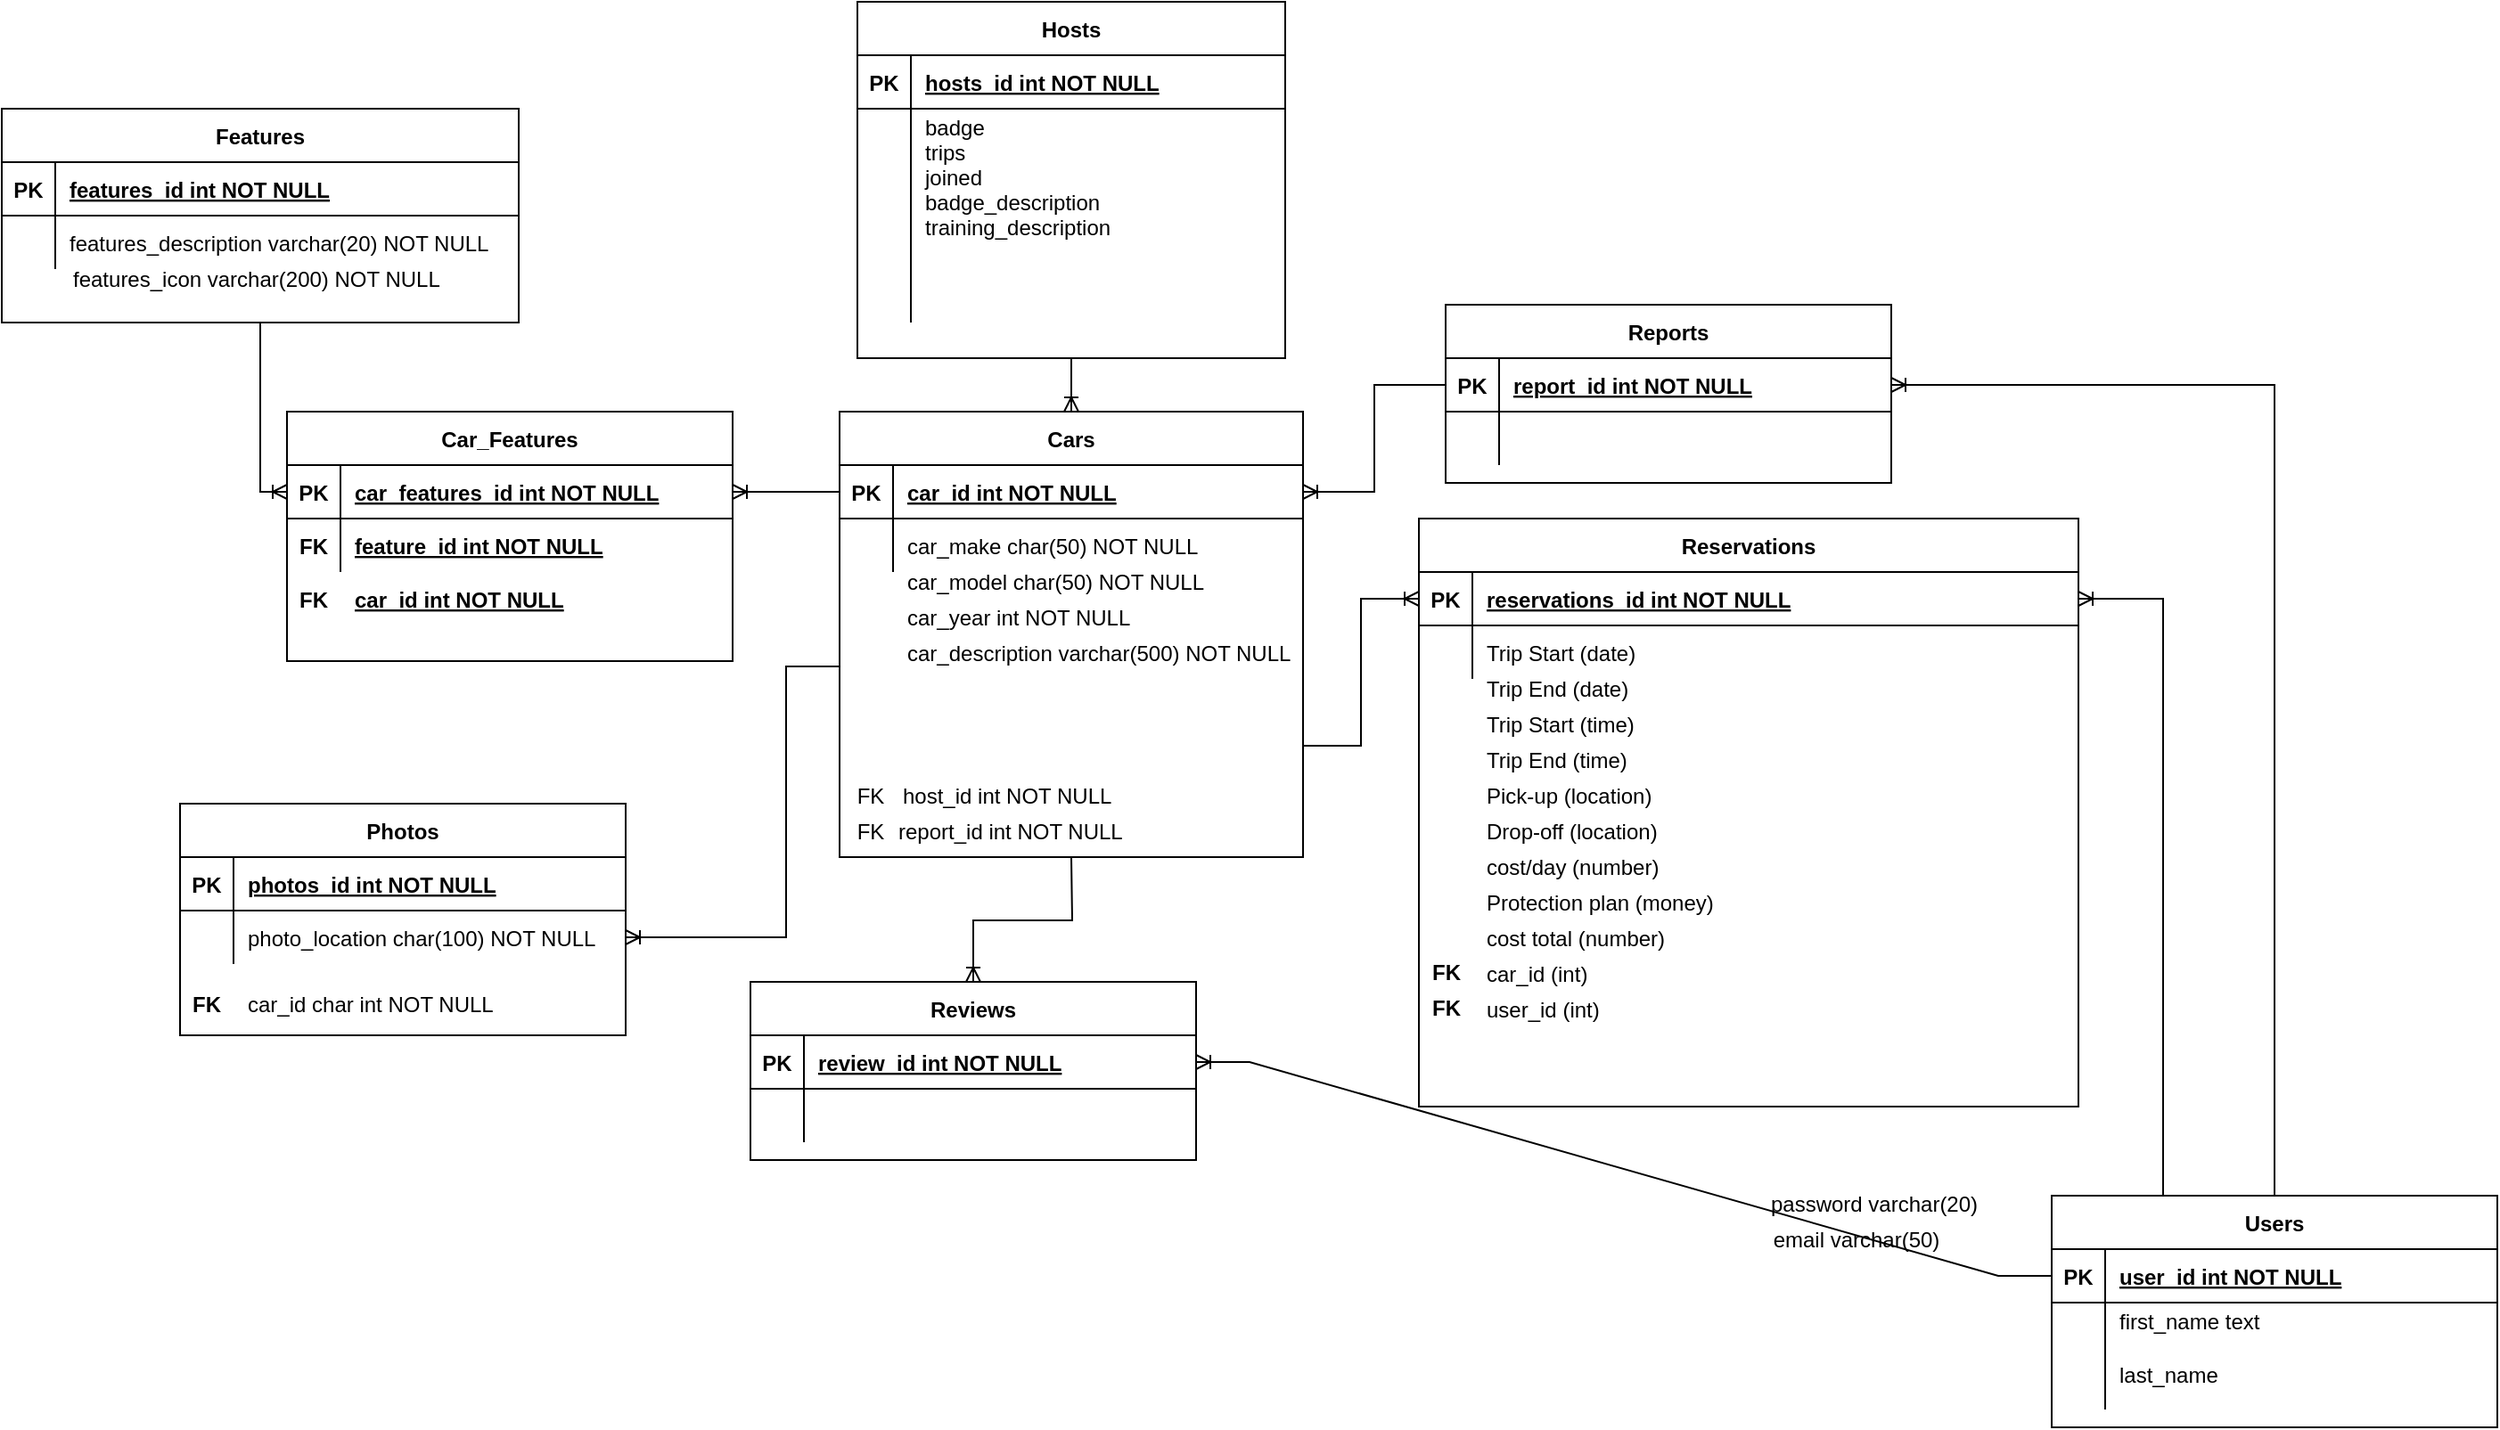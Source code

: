 <mxfile version="21.1.4" type="gitlab" pages="2">
  <diagram id="R2lEEEUBdFMjLlhIrx00" name="ERD">
    <mxGraphModel dx="2284" dy="1864" grid="1" gridSize="10" guides="1" tooltips="1" connect="1" arrows="1" fold="1" page="1" pageScale="1" pageWidth="850" pageHeight="1100" math="0" shadow="0" extFonts="Permanent Marker^https://fonts.googleapis.com/css?family=Permanent+Marker">
      <root>
        <mxCell id="0" />
        <mxCell id="1" parent="0" />
        <mxCell id="C-vyLk0tnHw3VtMMgP7b-2" value="Users" style="shape=table;startSize=30;container=1;collapsible=1;childLayout=tableLayout;fixedRows=1;rowLines=0;fontStyle=1;align=center;resizeLast=1;" parent="1" vertex="1">
          <mxGeometry x="860" y="570" width="250" height="130" as="geometry" />
        </mxCell>
        <mxCell id="C-vyLk0tnHw3VtMMgP7b-3" value="" style="shape=partialRectangle;collapsible=0;dropTarget=0;pointerEvents=0;fillColor=none;points=[[0,0.5],[1,0.5]];portConstraint=eastwest;top=0;left=0;right=0;bottom=1;" parent="C-vyLk0tnHw3VtMMgP7b-2" vertex="1">
          <mxGeometry y="30" width="250" height="30" as="geometry" />
        </mxCell>
        <mxCell id="C-vyLk0tnHw3VtMMgP7b-4" value="PK" style="shape=partialRectangle;overflow=hidden;connectable=0;fillColor=none;top=0;left=0;bottom=0;right=0;fontStyle=1;" parent="C-vyLk0tnHw3VtMMgP7b-3" vertex="1">
          <mxGeometry width="30" height="30" as="geometry">
            <mxRectangle width="30" height="30" as="alternateBounds" />
          </mxGeometry>
        </mxCell>
        <mxCell id="C-vyLk0tnHw3VtMMgP7b-5" value="user_id int NOT NULL " style="shape=partialRectangle;overflow=hidden;connectable=0;fillColor=none;top=0;left=0;bottom=0;right=0;align=left;spacingLeft=6;fontStyle=5;" parent="C-vyLk0tnHw3VtMMgP7b-3" vertex="1">
          <mxGeometry x="30" width="220" height="30" as="geometry">
            <mxRectangle width="220" height="30" as="alternateBounds" />
          </mxGeometry>
        </mxCell>
        <mxCell id="C-vyLk0tnHw3VtMMgP7b-6" value="" style="shape=partialRectangle;collapsible=0;dropTarget=0;pointerEvents=0;fillColor=none;points=[[0,0.5],[1,0.5]];portConstraint=eastwest;top=0;left=0;right=0;bottom=0;" parent="C-vyLk0tnHw3VtMMgP7b-2" vertex="1">
          <mxGeometry y="60" width="250" height="20" as="geometry" />
        </mxCell>
        <mxCell id="C-vyLk0tnHw3VtMMgP7b-7" value="" style="shape=partialRectangle;overflow=hidden;connectable=0;fillColor=none;top=0;left=0;bottom=0;right=0;" parent="C-vyLk0tnHw3VtMMgP7b-6" vertex="1">
          <mxGeometry width="30" height="20" as="geometry">
            <mxRectangle width="30" height="20" as="alternateBounds" />
          </mxGeometry>
        </mxCell>
        <mxCell id="C-vyLk0tnHw3VtMMgP7b-8" value="first_name text" style="shape=partialRectangle;overflow=hidden;connectable=0;fillColor=none;top=0;left=0;bottom=0;right=0;align=left;spacingLeft=6;" parent="C-vyLk0tnHw3VtMMgP7b-6" vertex="1">
          <mxGeometry x="30" width="220" height="20" as="geometry">
            <mxRectangle width="220" height="20" as="alternateBounds" />
          </mxGeometry>
        </mxCell>
        <mxCell id="C-vyLk0tnHw3VtMMgP7b-9" value="" style="shape=partialRectangle;collapsible=0;dropTarget=0;pointerEvents=0;fillColor=none;points=[[0,0.5],[1,0.5]];portConstraint=eastwest;top=0;left=0;right=0;bottom=0;" parent="C-vyLk0tnHw3VtMMgP7b-2" vertex="1">
          <mxGeometry y="80" width="250" height="40" as="geometry" />
        </mxCell>
        <mxCell id="C-vyLk0tnHw3VtMMgP7b-10" value="" style="shape=partialRectangle;overflow=hidden;connectable=0;fillColor=none;top=0;left=0;bottom=0;right=0;" parent="C-vyLk0tnHw3VtMMgP7b-9" vertex="1">
          <mxGeometry width="30" height="40" as="geometry">
            <mxRectangle width="30" height="40" as="alternateBounds" />
          </mxGeometry>
        </mxCell>
        <mxCell id="C-vyLk0tnHw3VtMMgP7b-11" value="last_name" style="shape=partialRectangle;overflow=hidden;connectable=0;fillColor=none;top=0;left=0;bottom=0;right=0;align=left;spacingLeft=6;" parent="C-vyLk0tnHw3VtMMgP7b-9" vertex="1">
          <mxGeometry x="30" width="220" height="40" as="geometry">
            <mxRectangle width="220" height="40" as="alternateBounds" />
          </mxGeometry>
        </mxCell>
        <mxCell id="C-vyLk0tnHw3VtMMgP7b-13" value="Hosts" style="shape=table;startSize=30;container=1;collapsible=1;childLayout=tableLayout;fixedRows=1;rowLines=0;fontStyle=1;align=center;resizeLast=1;" parent="1" vertex="1">
          <mxGeometry x="190" y="-100" width="240" height="200" as="geometry" />
        </mxCell>
        <mxCell id="C-vyLk0tnHw3VtMMgP7b-14" value="" style="shape=partialRectangle;collapsible=0;dropTarget=0;pointerEvents=0;fillColor=none;points=[[0,0.5],[1,0.5]];portConstraint=eastwest;top=0;left=0;right=0;bottom=1;" parent="C-vyLk0tnHw3VtMMgP7b-13" vertex="1">
          <mxGeometry y="30" width="240" height="30" as="geometry" />
        </mxCell>
        <mxCell id="C-vyLk0tnHw3VtMMgP7b-15" value="PK" style="shape=partialRectangle;overflow=hidden;connectable=0;fillColor=none;top=0;left=0;bottom=0;right=0;fontStyle=1;" parent="C-vyLk0tnHw3VtMMgP7b-14" vertex="1">
          <mxGeometry width="30" height="30" as="geometry">
            <mxRectangle width="30" height="30" as="alternateBounds" />
          </mxGeometry>
        </mxCell>
        <mxCell id="C-vyLk0tnHw3VtMMgP7b-16" value="hosts_id int NOT NULL " style="shape=partialRectangle;overflow=hidden;connectable=0;fillColor=none;top=0;left=0;bottom=0;right=0;align=left;spacingLeft=6;fontStyle=5;" parent="C-vyLk0tnHw3VtMMgP7b-14" vertex="1">
          <mxGeometry x="30" width="210" height="30" as="geometry">
            <mxRectangle width="210" height="30" as="alternateBounds" />
          </mxGeometry>
        </mxCell>
        <mxCell id="C-vyLk0tnHw3VtMMgP7b-17" value="" style="shape=partialRectangle;collapsible=0;dropTarget=0;pointerEvents=0;fillColor=none;points=[[0,0.5],[1,0.5]];portConstraint=eastwest;top=0;left=0;right=0;bottom=0;" parent="C-vyLk0tnHw3VtMMgP7b-13" vertex="1">
          <mxGeometry y="60" width="240" height="90" as="geometry" />
        </mxCell>
        <mxCell id="C-vyLk0tnHw3VtMMgP7b-18" value="" style="shape=partialRectangle;overflow=hidden;connectable=0;fillColor=none;top=0;left=0;bottom=0;right=0;" parent="C-vyLk0tnHw3VtMMgP7b-17" vertex="1">
          <mxGeometry width="30" height="90" as="geometry">
            <mxRectangle width="30" height="90" as="alternateBounds" />
          </mxGeometry>
        </mxCell>
        <mxCell id="C-vyLk0tnHw3VtMMgP7b-19" value="badge&#xa;trips&#xa;joined&#xa;badge_description&#xa;training_description&#xa;" style="shape=partialRectangle;overflow=hidden;connectable=0;fillColor=none;top=0;left=0;bottom=0;right=0;align=left;spacingLeft=6;" parent="C-vyLk0tnHw3VtMMgP7b-17" vertex="1">
          <mxGeometry x="30" width="210" height="90" as="geometry">
            <mxRectangle width="210" height="90" as="alternateBounds" />
          </mxGeometry>
        </mxCell>
        <mxCell id="C-vyLk0tnHw3VtMMgP7b-20" value="" style="shape=partialRectangle;collapsible=0;dropTarget=0;pointerEvents=0;fillColor=none;points=[[0,0.5],[1,0.5]];portConstraint=eastwest;top=0;left=0;right=0;bottom=0;" parent="C-vyLk0tnHw3VtMMgP7b-13" vertex="1">
          <mxGeometry y="150" width="240" height="30" as="geometry" />
        </mxCell>
        <mxCell id="C-vyLk0tnHw3VtMMgP7b-21" value="" style="shape=partialRectangle;overflow=hidden;connectable=0;fillColor=none;top=0;left=0;bottom=0;right=0;" parent="C-vyLk0tnHw3VtMMgP7b-20" vertex="1">
          <mxGeometry width="30" height="30" as="geometry">
            <mxRectangle width="30" height="30" as="alternateBounds" />
          </mxGeometry>
        </mxCell>
        <mxCell id="C-vyLk0tnHw3VtMMgP7b-22" value="" style="shape=partialRectangle;overflow=hidden;connectable=0;fillColor=none;top=0;left=0;bottom=0;right=0;align=left;spacingLeft=6;" parent="C-vyLk0tnHw3VtMMgP7b-20" vertex="1">
          <mxGeometry x="30" width="210" height="30" as="geometry">
            <mxRectangle width="210" height="30" as="alternateBounds" />
          </mxGeometry>
        </mxCell>
        <mxCell id="C-vyLk0tnHw3VtMMgP7b-23" value="Cars" style="shape=table;startSize=30;container=1;collapsible=1;childLayout=tableLayout;fixedRows=1;rowLines=0;fontStyle=1;align=center;resizeLast=1;" parent="1" vertex="1">
          <mxGeometry x="180" y="130" width="260" height="250" as="geometry" />
        </mxCell>
        <mxCell id="C-vyLk0tnHw3VtMMgP7b-24" value="" style="shape=partialRectangle;collapsible=0;dropTarget=0;pointerEvents=0;fillColor=none;points=[[0,0.5],[1,0.5]];portConstraint=eastwest;top=0;left=0;right=0;bottom=1;" parent="C-vyLk0tnHw3VtMMgP7b-23" vertex="1">
          <mxGeometry y="30" width="260" height="30" as="geometry" />
        </mxCell>
        <mxCell id="C-vyLk0tnHw3VtMMgP7b-25" value="PK" style="shape=partialRectangle;overflow=hidden;connectable=0;fillColor=none;top=0;left=0;bottom=0;right=0;fontStyle=1;" parent="C-vyLk0tnHw3VtMMgP7b-24" vertex="1">
          <mxGeometry width="30" height="30" as="geometry">
            <mxRectangle width="30" height="30" as="alternateBounds" />
          </mxGeometry>
        </mxCell>
        <mxCell id="C-vyLk0tnHw3VtMMgP7b-26" value="car_id int NOT NULL " style="shape=partialRectangle;overflow=hidden;connectable=0;fillColor=none;top=0;left=0;bottom=0;right=0;align=left;spacingLeft=6;fontStyle=5;" parent="C-vyLk0tnHw3VtMMgP7b-24" vertex="1">
          <mxGeometry x="30" width="230" height="30" as="geometry">
            <mxRectangle width="230" height="30" as="alternateBounds" />
          </mxGeometry>
        </mxCell>
        <mxCell id="C-vyLk0tnHw3VtMMgP7b-27" value="" style="shape=partialRectangle;collapsible=0;dropTarget=0;pointerEvents=0;fillColor=none;points=[[0,0.5],[1,0.5]];portConstraint=eastwest;top=0;left=0;right=0;bottom=0;" parent="C-vyLk0tnHw3VtMMgP7b-23" vertex="1">
          <mxGeometry y="60" width="260" height="30" as="geometry" />
        </mxCell>
        <mxCell id="C-vyLk0tnHw3VtMMgP7b-28" value="" style="shape=partialRectangle;overflow=hidden;connectable=0;fillColor=none;top=0;left=0;bottom=0;right=0;" parent="C-vyLk0tnHw3VtMMgP7b-27" vertex="1">
          <mxGeometry width="30" height="30" as="geometry">
            <mxRectangle width="30" height="30" as="alternateBounds" />
          </mxGeometry>
        </mxCell>
        <mxCell id="C-vyLk0tnHw3VtMMgP7b-29" value="car_make char(50) NOT NULL" style="shape=partialRectangle;overflow=hidden;connectable=0;fillColor=none;top=0;left=0;bottom=0;right=0;align=left;spacingLeft=6;" parent="C-vyLk0tnHw3VtMMgP7b-27" vertex="1">
          <mxGeometry x="30" width="230" height="30" as="geometry">
            <mxRectangle width="230" height="30" as="alternateBounds" />
          </mxGeometry>
        </mxCell>
        <mxCell id="FUB7THLC7PTbIxPjlnRY-1" value="Reviews" style="shape=table;startSize=30;container=1;collapsible=1;childLayout=tableLayout;fixedRows=1;rowLines=0;fontStyle=1;align=center;resizeLast=1;" parent="1" vertex="1">
          <mxGeometry x="130" y="450" width="250" height="100" as="geometry" />
        </mxCell>
        <mxCell id="FUB7THLC7PTbIxPjlnRY-2" value="" style="shape=partialRectangle;collapsible=0;dropTarget=0;pointerEvents=0;fillColor=none;points=[[0,0.5],[1,0.5]];portConstraint=eastwest;top=0;left=0;right=0;bottom=1;" parent="FUB7THLC7PTbIxPjlnRY-1" vertex="1">
          <mxGeometry y="30" width="250" height="30" as="geometry" />
        </mxCell>
        <mxCell id="FUB7THLC7PTbIxPjlnRY-3" value="PK" style="shape=partialRectangle;overflow=hidden;connectable=0;fillColor=none;top=0;left=0;bottom=0;right=0;fontStyle=1;" parent="FUB7THLC7PTbIxPjlnRY-2" vertex="1">
          <mxGeometry width="30" height="30" as="geometry">
            <mxRectangle width="30" height="30" as="alternateBounds" />
          </mxGeometry>
        </mxCell>
        <mxCell id="FUB7THLC7PTbIxPjlnRY-4" value="review_id int NOT NULL " style="shape=partialRectangle;overflow=hidden;connectable=0;fillColor=none;top=0;left=0;bottom=0;right=0;align=left;spacingLeft=6;fontStyle=5;" parent="FUB7THLC7PTbIxPjlnRY-2" vertex="1">
          <mxGeometry x="30" width="220" height="30" as="geometry">
            <mxRectangle width="220" height="30" as="alternateBounds" />
          </mxGeometry>
        </mxCell>
        <mxCell id="FUB7THLC7PTbIxPjlnRY-5" value="" style="shape=partialRectangle;collapsible=0;dropTarget=0;pointerEvents=0;fillColor=none;points=[[0,0.5],[1,0.5]];portConstraint=eastwest;top=0;left=0;right=0;bottom=0;" parent="FUB7THLC7PTbIxPjlnRY-1" vertex="1">
          <mxGeometry y="60" width="250" height="30" as="geometry" />
        </mxCell>
        <mxCell id="FUB7THLC7PTbIxPjlnRY-6" value="" style="shape=partialRectangle;overflow=hidden;connectable=0;fillColor=none;top=0;left=0;bottom=0;right=0;" parent="FUB7THLC7PTbIxPjlnRY-5" vertex="1">
          <mxGeometry width="30" height="30" as="geometry">
            <mxRectangle width="30" height="30" as="alternateBounds" />
          </mxGeometry>
        </mxCell>
        <mxCell id="FUB7THLC7PTbIxPjlnRY-7" value="" style="shape=partialRectangle;overflow=hidden;connectable=0;fillColor=none;top=0;left=0;bottom=0;right=0;align=left;spacingLeft=6;" parent="FUB7THLC7PTbIxPjlnRY-5" vertex="1">
          <mxGeometry x="30" width="220" height="30" as="geometry">
            <mxRectangle width="220" height="30" as="alternateBounds" />
          </mxGeometry>
        </mxCell>
        <mxCell id="FUB7THLC7PTbIxPjlnRY-9" value="car_model char(50) NOT NULL" style="shape=partialRectangle;overflow=hidden;connectable=0;fillColor=none;top=0;left=0;bottom=0;right=0;align=left;spacingLeft=6;" parent="1" vertex="1">
          <mxGeometry x="210" y="210" width="220" height="30" as="geometry">
            <mxRectangle width="220" height="30" as="alternateBounds" />
          </mxGeometry>
        </mxCell>
        <mxCell id="FUB7THLC7PTbIxPjlnRY-10" value="car_year int NOT NULL" style="shape=partialRectangle;overflow=hidden;connectable=0;fillColor=none;top=0;left=0;bottom=0;right=0;align=left;spacingLeft=6;" parent="1" vertex="1">
          <mxGeometry x="210" y="230" width="220" height="30" as="geometry">
            <mxRectangle width="220" height="30" as="alternateBounds" />
          </mxGeometry>
        </mxCell>
        <mxCell id="FUB7THLC7PTbIxPjlnRY-11" value="FK" style="shape=partialRectangle;overflow=hidden;connectable=0;fillColor=none;top=0;left=0;bottom=0;right=0;" parent="1" vertex="1">
          <mxGeometry x="182.5" y="350" width="30" height="30" as="geometry">
            <mxRectangle width="30" height="30" as="alternateBounds" />
          </mxGeometry>
        </mxCell>
        <mxCell id="ovCJbencHgCoBAOLgAeR-1" value="Features" style="shape=table;startSize=30;container=1;collapsible=1;childLayout=tableLayout;fixedRows=1;rowLines=0;fontStyle=1;align=center;resizeLast=1;" parent="1" vertex="1">
          <mxGeometry x="-290" y="-40" width="290" height="120" as="geometry" />
        </mxCell>
        <mxCell id="ovCJbencHgCoBAOLgAeR-2" value="" style="shape=partialRectangle;collapsible=0;dropTarget=0;pointerEvents=0;fillColor=none;points=[[0,0.5],[1,0.5]];portConstraint=eastwest;top=0;left=0;right=0;bottom=1;" parent="ovCJbencHgCoBAOLgAeR-1" vertex="1">
          <mxGeometry y="30" width="290" height="30" as="geometry" />
        </mxCell>
        <mxCell id="ovCJbencHgCoBAOLgAeR-3" value="PK" style="shape=partialRectangle;overflow=hidden;connectable=0;fillColor=none;top=0;left=0;bottom=0;right=0;fontStyle=1;" parent="ovCJbencHgCoBAOLgAeR-2" vertex="1">
          <mxGeometry width="30" height="30" as="geometry">
            <mxRectangle width="30" height="30" as="alternateBounds" />
          </mxGeometry>
        </mxCell>
        <mxCell id="ovCJbencHgCoBAOLgAeR-4" value="features_id int NOT NULL " style="shape=partialRectangle;overflow=hidden;connectable=0;fillColor=none;top=0;left=0;bottom=0;right=0;align=left;spacingLeft=6;fontStyle=5;" parent="ovCJbencHgCoBAOLgAeR-2" vertex="1">
          <mxGeometry x="30" width="260" height="30" as="geometry">
            <mxRectangle width="260" height="30" as="alternateBounds" />
          </mxGeometry>
        </mxCell>
        <mxCell id="ovCJbencHgCoBAOLgAeR-5" value="" style="shape=partialRectangle;collapsible=0;dropTarget=0;pointerEvents=0;fillColor=none;points=[[0,0.5],[1,0.5]];portConstraint=eastwest;top=0;left=0;right=0;bottom=0;" parent="ovCJbencHgCoBAOLgAeR-1" vertex="1">
          <mxGeometry y="60" width="290" height="30" as="geometry" />
        </mxCell>
        <mxCell id="ovCJbencHgCoBAOLgAeR-6" value="" style="shape=partialRectangle;overflow=hidden;connectable=0;fillColor=none;top=0;left=0;bottom=0;right=0;" parent="ovCJbencHgCoBAOLgAeR-5" vertex="1">
          <mxGeometry width="30" height="30" as="geometry">
            <mxRectangle width="30" height="30" as="alternateBounds" />
          </mxGeometry>
        </mxCell>
        <mxCell id="ovCJbencHgCoBAOLgAeR-7" value="" style="shape=partialRectangle;overflow=hidden;connectable=0;fillColor=none;top=0;left=0;bottom=0;right=0;align=left;spacingLeft=6;" parent="ovCJbencHgCoBAOLgAeR-5" vertex="1">
          <mxGeometry x="30" width="260" height="30" as="geometry">
            <mxRectangle width="260" height="30" as="alternateBounds" />
          </mxGeometry>
        </mxCell>
        <mxCell id="ovCJbencHgCoBAOLgAeR-8" value="Reservations" style="shape=table;startSize=30;container=1;collapsible=1;childLayout=tableLayout;fixedRows=1;rowLines=0;fontStyle=1;align=center;resizeLast=1;" parent="1" vertex="1">
          <mxGeometry x="505" y="190" width="370" height="330" as="geometry" />
        </mxCell>
        <mxCell id="ovCJbencHgCoBAOLgAeR-9" value="" style="shape=partialRectangle;collapsible=0;dropTarget=0;pointerEvents=0;fillColor=none;points=[[0,0.5],[1,0.5]];portConstraint=eastwest;top=0;left=0;right=0;bottom=1;" parent="ovCJbencHgCoBAOLgAeR-8" vertex="1">
          <mxGeometry y="30" width="370" height="30" as="geometry" />
        </mxCell>
        <mxCell id="ovCJbencHgCoBAOLgAeR-10" value="PK" style="shape=partialRectangle;overflow=hidden;connectable=0;fillColor=none;top=0;left=0;bottom=0;right=0;fontStyle=1;" parent="ovCJbencHgCoBAOLgAeR-9" vertex="1">
          <mxGeometry width="30" height="30" as="geometry">
            <mxRectangle width="30" height="30" as="alternateBounds" />
          </mxGeometry>
        </mxCell>
        <mxCell id="ovCJbencHgCoBAOLgAeR-11" value="reservations_id int NOT NULL " style="shape=partialRectangle;overflow=hidden;connectable=0;fillColor=none;top=0;left=0;bottom=0;right=0;align=left;spacingLeft=6;fontStyle=5;" parent="ovCJbencHgCoBAOLgAeR-9" vertex="1">
          <mxGeometry x="30" width="340" height="30" as="geometry">
            <mxRectangle width="340" height="30" as="alternateBounds" />
          </mxGeometry>
        </mxCell>
        <mxCell id="ovCJbencHgCoBAOLgAeR-12" value="" style="shape=partialRectangle;collapsible=0;dropTarget=0;pointerEvents=0;fillColor=none;points=[[0,0.5],[1,0.5]];portConstraint=eastwest;top=0;left=0;right=0;bottom=0;" parent="ovCJbencHgCoBAOLgAeR-8" vertex="1">
          <mxGeometry y="60" width="370" height="30" as="geometry" />
        </mxCell>
        <mxCell id="ovCJbencHgCoBAOLgAeR-13" value="" style="shape=partialRectangle;overflow=hidden;connectable=0;fillColor=none;top=0;left=0;bottom=0;right=0;" parent="ovCJbencHgCoBAOLgAeR-12" vertex="1">
          <mxGeometry width="30" height="30" as="geometry">
            <mxRectangle width="30" height="30" as="alternateBounds" />
          </mxGeometry>
        </mxCell>
        <mxCell id="ovCJbencHgCoBAOLgAeR-14" value="Trip Start (date)" style="shape=partialRectangle;overflow=hidden;connectable=0;fillColor=none;top=0;left=0;bottom=0;right=0;align=left;spacingLeft=6;" parent="ovCJbencHgCoBAOLgAeR-12" vertex="1">
          <mxGeometry x="30" width="340" height="30" as="geometry">
            <mxRectangle width="340" height="30" as="alternateBounds" />
          </mxGeometry>
        </mxCell>
        <mxCell id="ovCJbencHgCoBAOLgAeR-15" value="Reports" style="shape=table;startSize=30;container=1;collapsible=1;childLayout=tableLayout;fixedRows=1;rowLines=0;fontStyle=1;align=center;resizeLast=1;" parent="1" vertex="1">
          <mxGeometry x="520" y="70" width="250" height="100" as="geometry" />
        </mxCell>
        <mxCell id="ovCJbencHgCoBAOLgAeR-16" value="" style="shape=partialRectangle;collapsible=0;dropTarget=0;pointerEvents=0;fillColor=none;points=[[0,0.5],[1,0.5]];portConstraint=eastwest;top=0;left=0;right=0;bottom=1;" parent="ovCJbencHgCoBAOLgAeR-15" vertex="1">
          <mxGeometry y="30" width="250" height="30" as="geometry" />
        </mxCell>
        <mxCell id="ovCJbencHgCoBAOLgAeR-17" value="PK" style="shape=partialRectangle;overflow=hidden;connectable=0;fillColor=none;top=0;left=0;bottom=0;right=0;fontStyle=1;" parent="ovCJbencHgCoBAOLgAeR-16" vertex="1">
          <mxGeometry width="30" height="30" as="geometry">
            <mxRectangle width="30" height="30" as="alternateBounds" />
          </mxGeometry>
        </mxCell>
        <mxCell id="ovCJbencHgCoBAOLgAeR-18" value="report_id int NOT NULL " style="shape=partialRectangle;overflow=hidden;connectable=0;fillColor=none;top=0;left=0;bottom=0;right=0;align=left;spacingLeft=6;fontStyle=5;" parent="ovCJbencHgCoBAOLgAeR-16" vertex="1">
          <mxGeometry x="30" width="220" height="30" as="geometry">
            <mxRectangle width="220" height="30" as="alternateBounds" />
          </mxGeometry>
        </mxCell>
        <mxCell id="ovCJbencHgCoBAOLgAeR-19" value="" style="shape=partialRectangle;collapsible=0;dropTarget=0;pointerEvents=0;fillColor=none;points=[[0,0.5],[1,0.5]];portConstraint=eastwest;top=0;left=0;right=0;bottom=0;" parent="ovCJbencHgCoBAOLgAeR-15" vertex="1">
          <mxGeometry y="60" width="250" height="30" as="geometry" />
        </mxCell>
        <mxCell id="ovCJbencHgCoBAOLgAeR-20" value="" style="shape=partialRectangle;overflow=hidden;connectable=0;fillColor=none;top=0;left=0;bottom=0;right=0;" parent="ovCJbencHgCoBAOLgAeR-19" vertex="1">
          <mxGeometry width="30" height="30" as="geometry">
            <mxRectangle width="30" height="30" as="alternateBounds" />
          </mxGeometry>
        </mxCell>
        <mxCell id="ovCJbencHgCoBAOLgAeR-21" value="" style="shape=partialRectangle;overflow=hidden;connectable=0;fillColor=none;top=0;left=0;bottom=0;right=0;align=left;spacingLeft=6;" parent="ovCJbencHgCoBAOLgAeR-19" vertex="1">
          <mxGeometry x="30" width="220" height="30" as="geometry">
            <mxRectangle width="220" height="30" as="alternateBounds" />
          </mxGeometry>
        </mxCell>
        <mxCell id="ovCJbencHgCoBAOLgAeR-23" value="" style="edgeStyle=orthogonalEdgeStyle;fontSize=12;html=1;endArrow=ERoneToMany;rounded=0;exitX=0.5;exitY=1;exitDx=0;exitDy=0;entryX=0.5;entryY=0;entryDx=0;entryDy=0;" parent="1" source="C-vyLk0tnHw3VtMMgP7b-13" target="C-vyLk0tnHw3VtMMgP7b-23" edge="1">
          <mxGeometry width="100" height="100" relative="1" as="geometry">
            <mxPoint x="370" y="460" as="sourcePoint" />
            <mxPoint x="430" y="220" as="targetPoint" />
          </mxGeometry>
        </mxCell>
        <mxCell id="ovCJbencHgCoBAOLgAeR-24" value="" style="edgeStyle=entityRelationEdgeStyle;fontSize=12;html=1;endArrow=ERoneToMany;rounded=0;exitX=0;exitY=0.5;exitDx=0;exitDy=0;" parent="1" source="C-vyLk0tnHw3VtMMgP7b-3" target="FUB7THLC7PTbIxPjlnRY-2" edge="1">
          <mxGeometry width="100" height="100" relative="1" as="geometry">
            <mxPoint x="530" y="250" as="sourcePoint" />
            <mxPoint x="440" y="185" as="targetPoint" />
          </mxGeometry>
        </mxCell>
        <mxCell id="ovCJbencHgCoBAOLgAeR-25" value="" style="edgeStyle=orthogonalEdgeStyle;fontSize=12;html=1;endArrow=ERoneToMany;rounded=0;entryX=0.5;entryY=0;entryDx=0;entryDy=0;" parent="1" target="FUB7THLC7PTbIxPjlnRY-1" edge="1">
          <mxGeometry width="100" height="100" relative="1" as="geometry">
            <mxPoint x="310" y="380" as="sourcePoint" />
            <mxPoint x="440" y="185" as="targetPoint" />
          </mxGeometry>
        </mxCell>
        <mxCell id="ovCJbencHgCoBAOLgAeR-26" value="" style="edgeStyle=orthogonalEdgeStyle;fontSize=12;html=1;endArrow=ERoneToMany;rounded=0;exitX=0;exitY=0.5;exitDx=0;exitDy=0;" parent="1" source="ovCJbencHgCoBAOLgAeR-16" target="C-vyLk0tnHw3VtMMgP7b-24" edge="1">
          <mxGeometry width="100" height="100" relative="1" as="geometry">
            <mxPoint x="310" y="80" as="sourcePoint" />
            <mxPoint x="315" y="140" as="targetPoint" />
            <Array as="points">
              <mxPoint x="480" y="115" />
              <mxPoint x="480" y="175" />
            </Array>
          </mxGeometry>
        </mxCell>
        <mxCell id="ovCJbencHgCoBAOLgAeR-27" value="" style="edgeStyle=orthogonalEdgeStyle;fontSize=12;html=1;endArrow=ERoneToMany;rounded=0;exitX=0.5;exitY=0;exitDx=0;exitDy=0;" parent="1" source="C-vyLk0tnHw3VtMMgP7b-2" target="ovCJbencHgCoBAOLgAeR-16" edge="1">
          <mxGeometry width="100" height="100" relative="1" as="geometry">
            <mxPoint x="530" y="125" as="sourcePoint" />
            <mxPoint x="440" y="185" as="targetPoint" />
          </mxGeometry>
        </mxCell>
        <mxCell id="ovCJbencHgCoBAOLgAeR-28" value="Car_Features" style="shape=table;startSize=30;container=1;collapsible=1;childLayout=tableLayout;fixedRows=1;rowLines=0;fontStyle=1;align=center;resizeLast=1;" parent="1" vertex="1">
          <mxGeometry x="-130" y="130" width="250" height="140" as="geometry" />
        </mxCell>
        <mxCell id="ovCJbencHgCoBAOLgAeR-29" value="" style="shape=partialRectangle;collapsible=0;dropTarget=0;pointerEvents=0;fillColor=none;points=[[0,0.5],[1,0.5]];portConstraint=eastwest;top=0;left=0;right=0;bottom=1;" parent="ovCJbencHgCoBAOLgAeR-28" vertex="1">
          <mxGeometry y="30" width="250" height="30" as="geometry" />
        </mxCell>
        <mxCell id="ovCJbencHgCoBAOLgAeR-30" value="PK" style="shape=partialRectangle;overflow=hidden;connectable=0;fillColor=none;top=0;left=0;bottom=0;right=0;fontStyle=1;" parent="ovCJbencHgCoBAOLgAeR-29" vertex="1">
          <mxGeometry width="30" height="30" as="geometry">
            <mxRectangle width="30" height="30" as="alternateBounds" />
          </mxGeometry>
        </mxCell>
        <mxCell id="ovCJbencHgCoBAOLgAeR-31" value="car_features_id int NOT NULL " style="shape=partialRectangle;overflow=hidden;connectable=0;fillColor=none;top=0;left=0;bottom=0;right=0;align=left;spacingLeft=6;fontStyle=5;" parent="ovCJbencHgCoBAOLgAeR-29" vertex="1">
          <mxGeometry x="30" width="220" height="30" as="geometry">
            <mxRectangle width="220" height="30" as="alternateBounds" />
          </mxGeometry>
        </mxCell>
        <mxCell id="ovCJbencHgCoBAOLgAeR-32" value="" style="shape=partialRectangle;collapsible=0;dropTarget=0;pointerEvents=0;fillColor=none;points=[[0,0.5],[1,0.5]];portConstraint=eastwest;top=0;left=0;right=0;bottom=0;" parent="ovCJbencHgCoBAOLgAeR-28" vertex="1">
          <mxGeometry y="60" width="250" height="30" as="geometry" />
        </mxCell>
        <mxCell id="ovCJbencHgCoBAOLgAeR-33" value="" style="shape=partialRectangle;overflow=hidden;connectable=0;fillColor=none;top=0;left=0;bottom=0;right=0;" parent="ovCJbencHgCoBAOLgAeR-32" vertex="1">
          <mxGeometry width="30" height="30" as="geometry">
            <mxRectangle width="30" height="30" as="alternateBounds" />
          </mxGeometry>
        </mxCell>
        <mxCell id="ovCJbencHgCoBAOLgAeR-34" value="" style="shape=partialRectangle;overflow=hidden;connectable=0;fillColor=none;top=0;left=0;bottom=0;right=0;align=left;spacingLeft=6;" parent="ovCJbencHgCoBAOLgAeR-32" vertex="1">
          <mxGeometry x="30" width="220" height="30" as="geometry">
            <mxRectangle width="220" height="30" as="alternateBounds" />
          </mxGeometry>
        </mxCell>
        <mxCell id="ovCJbencHgCoBAOLgAeR-35" value="FK" style="shape=partialRectangle;overflow=hidden;connectable=0;fillColor=none;top=0;left=0;bottom=0;right=0;fontStyle=1;" parent="1" vertex="1">
          <mxGeometry x="-130" y="190" width="30" height="30" as="geometry">
            <mxRectangle width="30" height="30" as="alternateBounds" />
          </mxGeometry>
        </mxCell>
        <mxCell id="ovCJbencHgCoBAOLgAeR-36" value="feature_id int NOT NULL " style="shape=partialRectangle;overflow=hidden;connectable=0;fillColor=none;top=0;left=0;bottom=0;right=0;align=left;spacingLeft=6;fontStyle=5;" parent="1" vertex="1">
          <mxGeometry x="-100" y="190" width="220" height="30" as="geometry">
            <mxRectangle width="220" height="30" as="alternateBounds" />
          </mxGeometry>
        </mxCell>
        <mxCell id="ovCJbencHgCoBAOLgAeR-37" value="FK" style="shape=partialRectangle;overflow=hidden;connectable=0;fillColor=none;top=0;left=0;bottom=0;right=0;fontStyle=1;" parent="1" vertex="1">
          <mxGeometry x="-130" y="220" width="30" height="30" as="geometry">
            <mxRectangle width="30" height="30" as="alternateBounds" />
          </mxGeometry>
        </mxCell>
        <mxCell id="ovCJbencHgCoBAOLgAeR-38" value="car_id int NOT NULL " style="shape=partialRectangle;overflow=hidden;connectable=0;fillColor=none;top=0;left=0;bottom=0;right=0;align=left;spacingLeft=6;fontStyle=5;" parent="1" vertex="1">
          <mxGeometry x="-100" y="220" width="220" height="30" as="geometry">
            <mxRectangle width="220" height="30" as="alternateBounds" />
          </mxGeometry>
        </mxCell>
        <mxCell id="ovCJbencHgCoBAOLgAeR-39" value="" style="edgeStyle=orthogonalEdgeStyle;fontSize=12;html=1;endArrow=ERoneToMany;rounded=0;exitX=0.5;exitY=1;exitDx=0;exitDy=0;entryX=0;entryY=0.5;entryDx=0;entryDy=0;" parent="1" source="ovCJbencHgCoBAOLgAeR-1" target="ovCJbencHgCoBAOLgAeR-29" edge="1">
          <mxGeometry width="100" height="100" relative="1" as="geometry">
            <mxPoint x="310" y="80" as="sourcePoint" />
            <mxPoint x="315" y="140" as="targetPoint" />
          </mxGeometry>
        </mxCell>
        <mxCell id="ovCJbencHgCoBAOLgAeR-41" value="" style="edgeStyle=orthogonalEdgeStyle;fontSize=12;html=1;endArrow=ERoneToMany;rounded=0;exitX=0;exitY=0.5;exitDx=0;exitDy=0;entryX=1;entryY=0.5;entryDx=0;entryDy=0;" parent="1" source="C-vyLk0tnHw3VtMMgP7b-24" target="ovCJbencHgCoBAOLgAeR-29" edge="1">
          <mxGeometry width="100" height="100" relative="1" as="geometry">
            <mxPoint x="-155" y="70" as="sourcePoint" />
            <mxPoint x="-120" y="185" as="targetPoint" />
          </mxGeometry>
        </mxCell>
        <mxCell id="ovCJbencHgCoBAOLgAeR-43" value="" style="edgeStyle=orthogonalEdgeStyle;fontSize=12;html=1;endArrow=ERoneToMany;rounded=0;exitX=0.25;exitY=0;exitDx=0;exitDy=0;" parent="1" source="C-vyLk0tnHw3VtMMgP7b-2" target="ovCJbencHgCoBAOLgAeR-9" edge="1">
          <mxGeometry width="100" height="100" relative="1" as="geometry">
            <mxPoint x="795" y="480" as="sourcePoint" />
            <mxPoint x="780" y="125" as="targetPoint" />
          </mxGeometry>
        </mxCell>
        <mxCell id="ovCJbencHgCoBAOLgAeR-44" value="" style="edgeStyle=orthogonalEdgeStyle;fontSize=12;html=1;endArrow=ERoneToMany;rounded=0;exitX=1;exitY=0.75;exitDx=0;exitDy=0;entryX=0;entryY=0.5;entryDx=0;entryDy=0;" parent="1" source="C-vyLk0tnHw3VtMMgP7b-23" target="ovCJbencHgCoBAOLgAeR-9" edge="1">
          <mxGeometry width="100" height="100" relative="1" as="geometry">
            <mxPoint x="733" y="480" as="sourcePoint" />
            <mxPoint x="750" y="335" as="targetPoint" />
          </mxGeometry>
        </mxCell>
        <mxCell id="oEWCyXVUWU_BLVJQzCvJ-2" value="email varchar(50)" style="text;html=1;align=center;verticalAlign=middle;resizable=0;points=[];autosize=1;strokeColor=none;fillColor=none;" vertex="1" parent="1">
          <mxGeometry x="690" y="580" width="120" height="30" as="geometry" />
        </mxCell>
        <mxCell id="ovCJbencHgCoBAOLgAeR-46" value="car_description varchar(500) NOT NULL" style="shape=partialRectangle;overflow=hidden;connectable=0;fillColor=none;top=0;left=0;bottom=0;right=0;align=left;spacingLeft=6;" parent="1" vertex="1">
          <mxGeometry x="210" y="250" width="230" height="30" as="geometry">
            <mxRectangle width="220" height="30" as="alternateBounds" />
          </mxGeometry>
        </mxCell>
        <mxCell id="oEWCyXVUWU_BLVJQzCvJ-3" value="password varchar(20)" style="text;html=1;align=center;verticalAlign=middle;resizable=0;points=[];autosize=1;strokeColor=none;fillColor=none;" vertex="1" parent="1">
          <mxGeometry x="690" y="560" width="140" height="30" as="geometry" />
        </mxCell>
        <mxCell id="KJG5awx4XHA764lmuqIk-1" value="Pick-up (location)" style="shape=partialRectangle;overflow=hidden;connectable=0;fillColor=none;top=0;left=0;bottom=0;right=0;align=left;spacingLeft=6;" parent="1" vertex="1">
          <mxGeometry x="535" y="330" width="340" height="30" as="geometry">
            <mxRectangle width="340" height="30" as="alternateBounds" />
          </mxGeometry>
        </mxCell>
        <mxCell id="ovCJbencHgCoBAOLgAeR-48" value="Photos" style="shape=table;startSize=30;container=1;collapsible=1;childLayout=tableLayout;fixedRows=1;rowLines=0;fontStyle=1;align=center;resizeLast=1;" parent="1" vertex="1">
          <mxGeometry x="-190" y="350" width="250" height="130" as="geometry" />
        </mxCell>
        <mxCell id="ovCJbencHgCoBAOLgAeR-49" value="" style="shape=partialRectangle;collapsible=0;dropTarget=0;pointerEvents=0;fillColor=none;points=[[0,0.5],[1,0.5]];portConstraint=eastwest;top=0;left=0;right=0;bottom=1;" parent="ovCJbencHgCoBAOLgAeR-48" vertex="1">
          <mxGeometry y="30" width="250" height="30" as="geometry" />
        </mxCell>
        <mxCell id="ovCJbencHgCoBAOLgAeR-50" value="PK" style="shape=partialRectangle;overflow=hidden;connectable=0;fillColor=none;top=0;left=0;bottom=0;right=0;fontStyle=1;" parent="ovCJbencHgCoBAOLgAeR-49" vertex="1">
          <mxGeometry width="30" height="30" as="geometry">
            <mxRectangle width="30" height="30" as="alternateBounds" />
          </mxGeometry>
        </mxCell>
        <mxCell id="ovCJbencHgCoBAOLgAeR-51" value="photos_id int NOT NULL " style="shape=partialRectangle;overflow=hidden;connectable=0;fillColor=none;top=0;left=0;bottom=0;right=0;align=left;spacingLeft=6;fontStyle=5;" parent="ovCJbencHgCoBAOLgAeR-49" vertex="1">
          <mxGeometry x="30" width="220" height="30" as="geometry">
            <mxRectangle width="220" height="30" as="alternateBounds" />
          </mxGeometry>
        </mxCell>
        <mxCell id="ovCJbencHgCoBAOLgAeR-52" value="" style="shape=partialRectangle;collapsible=0;dropTarget=0;pointerEvents=0;fillColor=none;points=[[0,0.5],[1,0.5]];portConstraint=eastwest;top=0;left=0;right=0;bottom=0;" parent="ovCJbencHgCoBAOLgAeR-48" vertex="1">
          <mxGeometry y="60" width="250" height="30" as="geometry" />
        </mxCell>
        <mxCell id="ovCJbencHgCoBAOLgAeR-53" value="" style="shape=partialRectangle;overflow=hidden;connectable=0;fillColor=none;top=0;left=0;bottom=0;right=0;" parent="ovCJbencHgCoBAOLgAeR-52" vertex="1">
          <mxGeometry width="30" height="30" as="geometry">
            <mxRectangle width="30" height="30" as="alternateBounds" />
          </mxGeometry>
        </mxCell>
        <mxCell id="ovCJbencHgCoBAOLgAeR-54" value="photo_location char(100) NOT NULL" style="shape=partialRectangle;overflow=hidden;connectable=0;fillColor=none;top=0;left=0;bottom=0;right=0;align=left;spacingLeft=6;" parent="ovCJbencHgCoBAOLgAeR-52" vertex="1">
          <mxGeometry x="30" width="220" height="30" as="geometry">
            <mxRectangle width="220" height="30" as="alternateBounds" />
          </mxGeometry>
        </mxCell>
        <mxCell id="KJG5awx4XHA764lmuqIk-2" value="cost/day (number)" style="shape=partialRectangle;overflow=hidden;connectable=0;fillColor=none;top=0;left=0;bottom=0;right=0;align=left;spacingLeft=6;" parent="1" vertex="1">
          <mxGeometry x="535" y="370" width="340" height="30" as="geometry">
            <mxRectangle width="340" height="30" as="alternateBounds" />
          </mxGeometry>
        </mxCell>
        <mxCell id="ovCJbencHgCoBAOLgAeR-55" value="car_id char int NOT NULL" style="shape=partialRectangle;overflow=hidden;connectable=0;fillColor=none;top=0;left=0;bottom=0;right=0;align=left;spacingLeft=6;" parent="1" vertex="1">
          <mxGeometry x="-160" y="447" width="220" height="30" as="geometry">
            <mxRectangle width="220" height="30" as="alternateBounds" />
          </mxGeometry>
        </mxCell>
        <mxCell id="KJG5awx4XHA764lmuqIk-3" value="cost total (number)" style="shape=partialRectangle;overflow=hidden;connectable=0;fillColor=none;top=0;left=0;bottom=0;right=0;align=left;spacingLeft=6;" parent="1" vertex="1">
          <mxGeometry x="535" y="410" width="340" height="30" as="geometry">
            <mxRectangle width="340" height="30" as="alternateBounds" />
          </mxGeometry>
        </mxCell>
        <mxCell id="ovCJbencHgCoBAOLgAeR-56" value="FK" style="shape=partialRectangle;overflow=hidden;connectable=0;fillColor=none;top=0;left=0;bottom=0;right=0;fontStyle=1;" parent="1" vertex="1">
          <mxGeometry x="-190" y="447" width="30" height="30" as="geometry">
            <mxRectangle width="30" height="30" as="alternateBounds" />
          </mxGeometry>
        </mxCell>
        <mxCell id="KJG5awx4XHA764lmuqIk-4" value="Trip End (date)" style="shape=partialRectangle;overflow=hidden;connectable=0;fillColor=none;top=0;left=0;bottom=0;right=0;align=left;spacingLeft=6;" parent="1" vertex="1">
          <mxGeometry x="535" y="270" width="340" height="30" as="geometry">
            <mxRectangle width="340" height="30" as="alternateBounds" />
          </mxGeometry>
        </mxCell>
        <mxCell id="ovCJbencHgCoBAOLgAeR-57" value="" style="edgeStyle=orthogonalEdgeStyle;fontSize=12;html=1;endArrow=ERoneToMany;rounded=0;exitX=0;exitY=0.75;exitDx=0;exitDy=0;entryX=1;entryY=0.5;entryDx=0;entryDy=0;" parent="1" source="C-vyLk0tnHw3VtMMgP7b-23" target="ovCJbencHgCoBAOLgAeR-52" edge="1">
          <mxGeometry width="100" height="100" relative="1" as="geometry">
            <mxPoint x="190" y="185" as="sourcePoint" />
            <mxPoint x="130" y="185" as="targetPoint" />
            <Array as="points">
              <mxPoint x="150" y="273" />
              <mxPoint x="150" y="425" />
            </Array>
          </mxGeometry>
        </mxCell>
        <mxCell id="KJG5awx4XHA764lmuqIk-5" value="Trip Start (time)" style="shape=partialRectangle;overflow=hidden;connectable=0;fillColor=none;top=0;left=0;bottom=0;right=0;align=left;spacingLeft=6;" parent="1" vertex="1">
          <mxGeometry x="535" y="290" width="340" height="30" as="geometry">
            <mxRectangle width="340" height="30" as="alternateBounds" />
          </mxGeometry>
        </mxCell>
        <mxCell id="KJG5awx4XHA764lmuqIk-6" value="Trip End (time)" style="shape=partialRectangle;overflow=hidden;connectable=0;fillColor=none;top=0;left=0;bottom=0;right=0;align=left;spacingLeft=6;" parent="1" vertex="1">
          <mxGeometry x="535" y="310" width="340" height="30" as="geometry">
            <mxRectangle width="340" height="30" as="alternateBounds" />
          </mxGeometry>
        </mxCell>
        <mxCell id="QfXiT0cScSW4rEsmxDnp-1" value="report_id int NOT NULL" style="shape=partialRectangle;overflow=hidden;connectable=0;fillColor=none;top=0;left=0;bottom=0;right=0;align=left;spacingLeft=6;" vertex="1" parent="1">
          <mxGeometry x="205" y="350" width="220" height="30" as="geometry">
            <mxRectangle width="220" height="30" as="alternateBounds" />
          </mxGeometry>
        </mxCell>
        <mxCell id="oEP7rS-N46JQyzD8IjwW-1" value="car_id (int)" style="shape=partialRectangle;overflow=hidden;connectable=0;fillColor=none;top=0;left=0;bottom=0;right=0;align=left;spacingLeft=6;" vertex="1" parent="1">
          <mxGeometry x="535" y="430" width="340" height="30" as="geometry">
            <mxRectangle width="340" height="30" as="alternateBounds" />
          </mxGeometry>
        </mxCell>
        <mxCell id="QfXiT0cScSW4rEsmxDnp-2" value="FK" style="shape=partialRectangle;overflow=hidden;connectable=0;fillColor=none;top=0;left=0;bottom=0;right=0;" vertex="1" parent="1">
          <mxGeometry x="182.5" y="330" width="30" height="30" as="geometry">
            <mxRectangle width="30" height="30" as="alternateBounds" />
          </mxGeometry>
        </mxCell>
        <mxCell id="oEP7rS-N46JQyzD8IjwW-2" value="user_id (int)" style="shape=partialRectangle;overflow=hidden;connectable=0;fillColor=none;top=0;left=0;bottom=0;right=0;align=left;spacingLeft=6;" vertex="1" parent="1">
          <mxGeometry x="535" y="450" width="340" height="30" as="geometry">
            <mxRectangle width="340" height="30" as="alternateBounds" />
          </mxGeometry>
        </mxCell>
        <mxCell id="XRrBWBFkgpjNnWsR91gw-1" value="Drop-off (location)" style="shape=partialRectangle;overflow=hidden;connectable=0;fillColor=none;top=0;left=0;bottom=0;right=0;align=left;spacingLeft=6;" vertex="1" parent="1">
          <mxGeometry x="535" y="350" width="340" height="30" as="geometry">
            <mxRectangle width="340" height="30" as="alternateBounds" />
          </mxGeometry>
        </mxCell>
        <mxCell id="QfXiT0cScSW4rEsmxDnp-3" value="host_id int NOT NULL" style="shape=partialRectangle;overflow=hidden;connectable=0;fillColor=none;top=0;left=0;bottom=0;right=0;align=left;spacingLeft=6;" vertex="1" parent="1">
          <mxGeometry x="207.5" y="330" width="220" height="30" as="geometry">
            <mxRectangle width="220" height="30" as="alternateBounds" />
          </mxGeometry>
        </mxCell>
        <mxCell id="QfXiT0cScSW4rEsmxDnp-6" value="features_description varchar(20) NOT NULL " style="shape=partialRectangle;overflow=hidden;connectable=0;fillColor=none;top=0;left=0;bottom=0;right=0;align=left;spacingLeft=6;fontStyle=0;" vertex="1" parent="1">
          <mxGeometry x="-260" y="20" width="250" height="30" as="geometry">
            <mxRectangle width="220" height="30" as="alternateBounds" />
          </mxGeometry>
        </mxCell>
        <mxCell id="XRrBWBFkgpjNnWsR91gw-2" value="&lt;b&gt;FK&lt;/b&gt;" style="text;html=1;align=center;verticalAlign=middle;resizable=0;points=[];autosize=1;strokeColor=none;fillColor=none;" vertex="1" parent="1">
          <mxGeometry x="500" y="430" width="40" height="30" as="geometry" />
        </mxCell>
        <mxCell id="QfXiT0cScSW4rEsmxDnp-7" value="features_icon varchar(200) NOT NULL " style="shape=partialRectangle;overflow=hidden;connectable=0;fillColor=none;top=0;left=0;bottom=0;right=0;align=left;spacingLeft=6;fontStyle=0;" vertex="1" parent="1">
          <mxGeometry x="-258" y="40" width="250" height="30" as="geometry">
            <mxRectangle width="220" height="30" as="alternateBounds" />
          </mxGeometry>
        </mxCell>
        <mxCell id="XRrBWBFkgpjNnWsR91gw-3" value="&lt;b&gt;FK&lt;/b&gt;" style="text;html=1;align=center;verticalAlign=middle;resizable=0;points=[];autosize=1;strokeColor=none;fillColor=none;" vertex="1" parent="1">
          <mxGeometry x="500" y="450" width="40" height="30" as="geometry" />
        </mxCell>
        <mxCell id="XRrBWBFkgpjNnWsR91gw-4" value="Protection plan (money)" style="shape=partialRectangle;overflow=hidden;connectable=0;fillColor=none;top=0;left=0;bottom=0;right=0;align=left;spacingLeft=6;" vertex="1" parent="1">
          <mxGeometry x="535" y="390" width="340" height="30" as="geometry">
            <mxRectangle width="340" height="30" as="alternateBounds" />
          </mxGeometry>
        </mxCell>
      </root>
    </mxGraphModel>
  </diagram>
  <diagram id="nLJAvhliAmkpY-HXvvo7" name="Page-2">
    <mxGraphModel grid="1" page="1" gridSize="10" guides="1" tooltips="1" connect="1" arrows="1" fold="1" pageScale="1" pageWidth="850" pageHeight="1100" math="0" shadow="0">
      <root>
        <mxCell id="0" />
        <mxCell id="1" parent="0" />
        <mxCell id="sBgXHdHdtBjgKaDiqCZA-13" value="" style="rounded=0;whiteSpace=wrap;html=1;" vertex="1" parent="1">
          <mxGeometry x="20" y="20" width="1120" height="1570" as="geometry" />
        </mxCell>
        <mxCell id="tCmCHoJ_uKW4STWIb4tx-1" value="" style="rounded=0;whiteSpace=wrap;html=1;fillColor=#f5f5f5;fontColor=#333333;strokeColor=#666666;" parent="1" vertex="1">
          <mxGeometry x="20" y="20" width="1120" height="100" as="geometry" />
        </mxCell>
        <mxCell id="tCmCHoJ_uKW4STWIb4tx-2" value="TITLE" style="rounded=0;whiteSpace=wrap;html=1;" parent="1" vertex="1">
          <mxGeometry x="40" y="30" width="120" height="60" as="geometry" />
        </mxCell>
        <mxCell id="tCmCHoJ_uKW4STWIb4tx-3" value="SEARCH LOCATION&lt;br&gt;*on click: drop down (current location, suggested locations)" style="rounded=0;whiteSpace=wrap;html=1;" parent="1" vertex="1">
          <mxGeometry x="160" y="30" width="120" height="60" as="geometry" />
        </mxCell>
        <mxCell id="tCmCHoJ_uKW4STWIb4tx-4" value="USER INFO&lt;br&gt;drop down on click:( login, sign up, become a host, hot turo works, gift cards, contact support, legal, insurance &amp;amp; protection, host tools, calculator" style="ellipse;whiteSpace=wrap;html=1;" parent="1" vertex="1">
          <mxGeometry x="780" y="35" width="330" height="50" as="geometry" />
        </mxCell>
        <mxCell id="tCmCHoJ_uKW4STWIb4tx-5" value="&lt;font style=&quot;font-size: 80px;&quot;&gt;PHOTO OF VEHICLE&lt;/font&gt;" style="rounded=1;whiteSpace=wrap;html=1;fillColor=#f5f5f5;fontColor=#333333;strokeColor=#666666;" parent="1" vertex="1">
          <mxGeometry x="20" y="120" width="1120" height="260" as="geometry" />
        </mxCell>
        <mxCell id="tCmCHoJ_uKW4STWIb4tx-6" value="LIKE ICON" style="rounded=0;whiteSpace=wrap;html=1;" parent="1" vertex="1">
          <mxGeometry x="1050" y="140" width="50" height="40" as="geometry" />
        </mxCell>
        <mxCell id="tCmCHoJ_uKW4STWIb4tx-9" value="" style="endArrow=classic;startArrow=classic;html=1;rounded=0;" parent="1" edge="1">
          <mxGeometry width="50" height="50" relative="1" as="geometry">
            <mxPoint x="1180" y="1010" as="sourcePoint" />
            <mxPoint x="1180" y="40" as="targetPoint" />
          </mxGeometry>
        </mxCell>
        <mxCell id="tCmCHoJ_uKW4STWIb4tx-10" value="SCROLL FUNCTION" style="text;html=1;strokeColor=none;fillColor=none;align=center;verticalAlign=middle;whiteSpace=wrap;rounded=0;rotation=90;" parent="1" vertex="1">
          <mxGeometry x="1190" y="400" width="60" height="30" as="geometry" />
        </mxCell>
        <mxCell id="sBgXHdHdtBjgKaDiqCZA-4" value="" style="triangle;whiteSpace=wrap;html=1;" parent="1" vertex="1">
          <mxGeometry x="1070" y="240" width="30" height="30" as="geometry" />
        </mxCell>
        <mxCell id="sBgXHdHdtBjgKaDiqCZA-5" value="" style="triangle;whiteSpace=wrap;html=1;rotation=-180;" parent="1" vertex="1">
          <mxGeometry x="40" y="240" width="20" height="30" as="geometry" />
        </mxCell>
        <mxCell id="sBgXHdHdtBjgKaDiqCZA-7" value="1 OF XX" style="ellipse;whiteSpace=wrap;html=1;" parent="1" vertex="1">
          <mxGeometry x="130" y="350" width="50" height="30" as="geometry" />
        </mxCell>
        <mxCell id="sBgXHdHdtBjgKaDiqCZA-8" value="*ONCE PAST IMAGE &amp;nbsp;FOLLOWING TABS( &lt;b&gt;OVERVIEW, FEATURES, REVIEWS, LOCATION&lt;/b&gt;)" style="rounded=0;whiteSpace=wrap;html=1;fillColor=#dae8fc;strokeColor=#6c8ebf;" parent="1" vertex="1">
          <mxGeometry x="160" y="90" width="520" height="27.5" as="geometry" />
        </mxCell>
        <mxCell id="sBgXHdHdtBjgKaDiqCZA-9" value="THIS STAYS ON PAGE NO MATTER HOW FAR YOU SCROLL" style="text;html=1;strokeColor=none;fillColor=none;align=center;verticalAlign=middle;whiteSpace=wrap;rounded=0;" parent="1" vertex="1">
          <mxGeometry x="340" width="370" height="30" as="geometry" />
        </mxCell>
        <mxCell id="S6tf_ogm2LZAVdkaeTZi-1" value="" style="rounded=0;whiteSpace=wrap;html=1;" vertex="1" parent="1">
          <mxGeometry x="670" y="260" width="120" height="60" as="geometry" />
        </mxCell>
        <mxCell id="sBgXHdHdtBjgKaDiqCZA-11" value="" style="rounded=0;whiteSpace=wrap;html=1;" vertex="1" parent="1">
          <mxGeometry x="20" y="380" width="1120" height="1790" as="geometry" />
        </mxCell>
        <mxCell id="S6tf_ogm2LZAVdkaeTZi-2" value="&lt;b&gt;&lt;i&gt;Front End Research Topics:&lt;br&gt;&lt;/i&gt;&lt;/b&gt;&lt;br&gt;Image Carousel&lt;br&gt;Calender Modal w/ Interactivity&lt;br&gt;Pop up nav bar based on screen position&lt;br&gt;Auto scroll to a page based on nav bar clicks" style="rounded=0;whiteSpace=wrap;html=1;" vertex="1" parent="1">
          <mxGeometry x="1215" y="20" width="295" height="110" as="geometry" />
        </mxCell>
        <mxCell id="3PmjbJIToiCmI4ZKtozf-3" value="" style="rounded=0;whiteSpace=wrap;html=1;fillColor=#f5f5f5;fontColor=#333333;strokeColor=#666666;" vertex="1" parent="1">
          <mxGeometry x="95" y="430" width="625" height="800" as="geometry" />
        </mxCell>
        <mxCell id="3PmjbJIToiCmI4ZKtozf-4" value="&lt;font style=&quot;font-size: 90px;&quot;&gt;MAP&lt;/font&gt;" style="rounded=0;whiteSpace=wrap;html=1;fillColor=#f5f5f5;fontColor=#333333;strokeColor=#666666;" vertex="1" parent="1">
          <mxGeometry x="20" y="1260" width="1120" height="220" as="geometry" />
        </mxCell>
        <mxCell id="3PmjbJIToiCmI4ZKtozf-5" value="" style="rounded=0;whiteSpace=wrap;html=1;fillColor=#f5f5f5;fontColor=#333333;strokeColor=#666666;" vertex="1" parent="1">
          <mxGeometry x="20" y="1530" width="1120" height="640" as="geometry" />
        </mxCell>
        <mxCell id="3PmjbJIToiCmI4ZKtozf-6" value="" style="rounded=0;whiteSpace=wrap;html=1;fillColor=#f5f5f5;fontColor=#333333;strokeColor=#666666;" vertex="1" parent="1">
          <mxGeometry x="720" y="430" width="340" height="800" as="geometry" />
        </mxCell>
      </root>
    </mxGraphModel>
  </diagram>
</mxfile>
